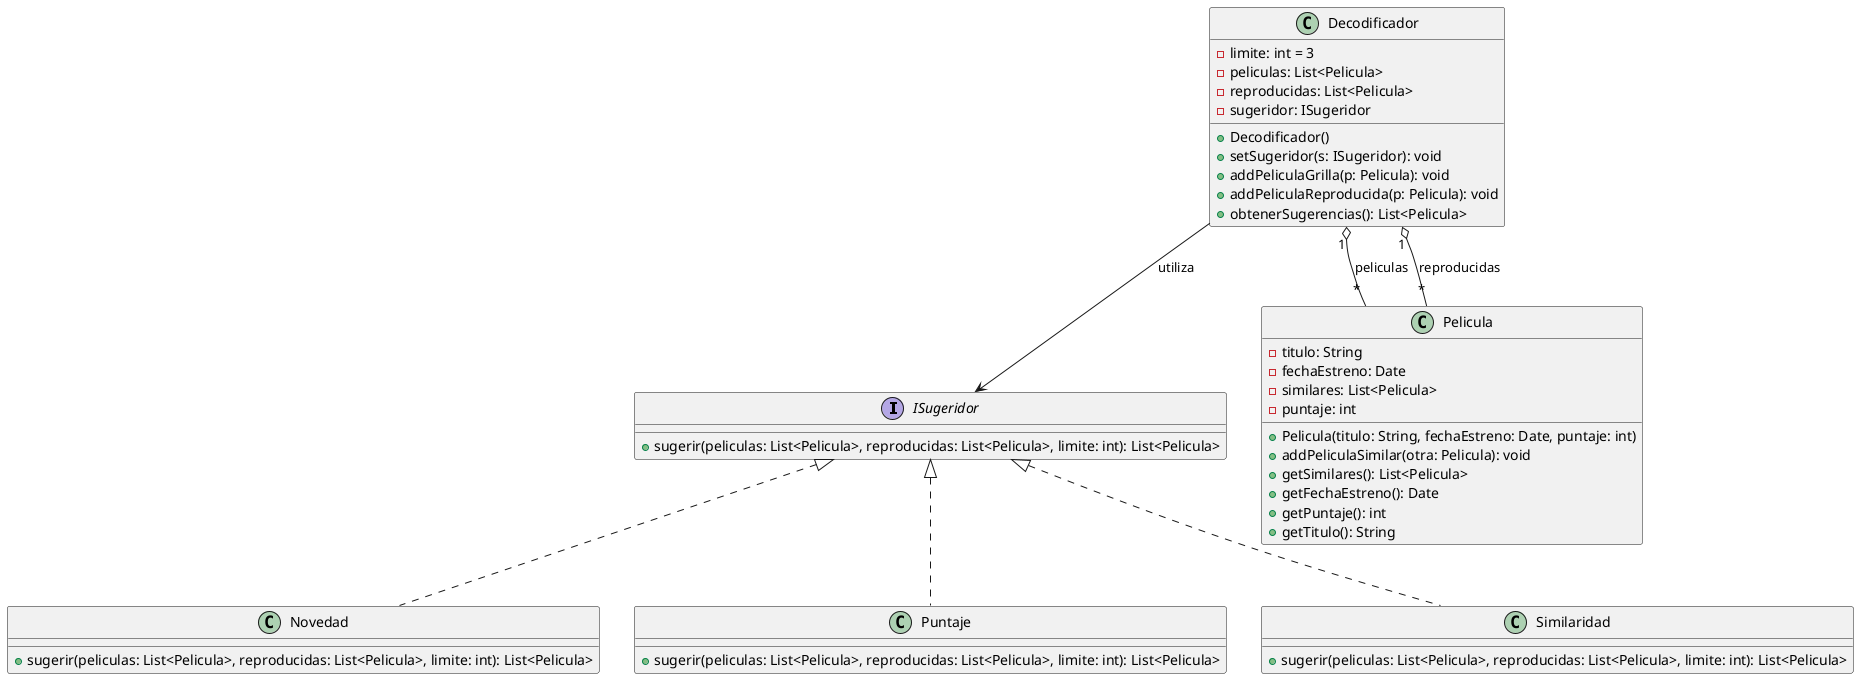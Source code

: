 @startuml
interface ISugeridor {
    + sugerir(peliculas: List<Pelicula>, reproducidas: List<Pelicula>, limite: int): List<Pelicula>
  }

  class Decodificador {
    - limite: int = 3
    - peliculas: List<Pelicula>
    - reproducidas: List<Pelicula>
    - sugeridor: ISugeridor
    + Decodificador()
    + setSugeridor(s: ISugeridor): void
    + addPeliculaGrilla(p: Pelicula): void
    + addPeliculaReproducida(p: Pelicula): void
    + obtenerSugerencias(): List<Pelicula>
  }

  class Novedad {
    + sugerir(peliculas: List<Pelicula>, reproducidas: List<Pelicula>, limite: int): List<Pelicula>
  }

  class Puntaje {
    + sugerir(peliculas: List<Pelicula>, reproducidas: List<Pelicula>, limite: int): List<Pelicula>
  }

  class Similaridad {
    + sugerir(peliculas: List<Pelicula>, reproducidas: List<Pelicula>, limite: int): List<Pelicula>
  }

  class Pelicula {
    - titulo: String
    - fechaEstreno: Date
    - similares: List<Pelicula>
    - puntaje: int
    + Pelicula(titulo: String, fechaEstreno: Date, puntaje: int)
    + addPeliculaSimilar(otra: Pelicula): void
    + getSimilares(): List<Pelicula>
    + getFechaEstreno(): Date
    + getPuntaje(): int
    + getTitulo(): String
  }

  Decodificador "1" o-- "*" Pelicula : peliculas
  Decodificador "1" o-- "*" Pelicula : reproducidas
  Decodificador --> ISugeridor : utiliza
  ISugeridor <|.. Novedad
  ISugeridor <|.. Puntaje
  ISugeridor <|.. Similaridad

}
@enduml
